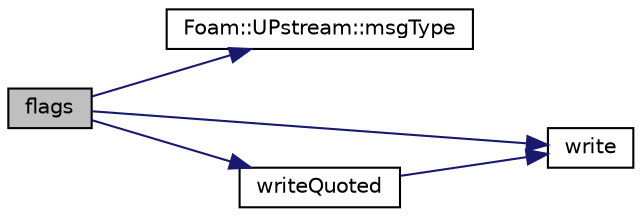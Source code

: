 digraph "flags"
{
  bgcolor="transparent";
  edge [fontname="Helvetica",fontsize="10",labelfontname="Helvetica",labelfontsize="10"];
  node [fontname="Helvetica",fontsize="10",shape=record];
  rankdir="LR";
  Node1 [label="flags",height=0.2,width=0.4,color="black", fillcolor="grey75", style="filled", fontcolor="black"];
  Node1 -> Node2 [color="midnightblue",fontsize="10",style="solid",fontname="Helvetica"];
  Node2 [label="Foam::UPstream::msgType",height=0.2,width=0.4,color="black",URL="$a02862.html#ae5b8fe6652f6320aa6c7f5c44b6f01b7",tooltip="Message tag of standard messages. "];
  Node1 -> Node3 [color="midnightblue",fontsize="10",style="solid",fontname="Helvetica"];
  Node3 [label="write",height=0.2,width=0.4,color="black",URL="$a02859.html#a0efefd773fa79fc3b687978f9e1ee9ba",tooltip="Write given buffer to given processor. "];
  Node1 -> Node4 [color="midnightblue",fontsize="10",style="solid",fontname="Helvetica"];
  Node4 [label="writeQuoted",height=0.2,width=0.4,color="black",URL="$a02859.html#a40c64d7f8975f303da0b0245c16fe906",tooltip="Write std::string surrounded by quotes. "];
  Node4 -> Node3 [color="midnightblue",fontsize="10",style="solid",fontname="Helvetica"];
}
